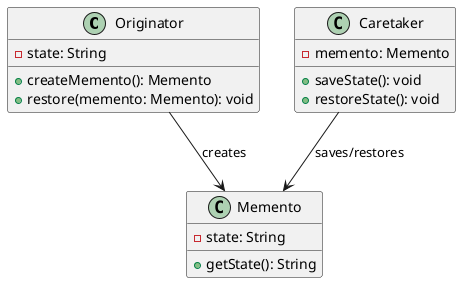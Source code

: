 @startuml
class Originator {
    -state: String
    +createMemento(): Memento
    +restore(memento: Memento): void
}

class Memento {
    -state: String
    +getState(): String
}

class Caretaker {
    -memento: Memento
    +saveState(): void
    +restoreState(): void
}

Originator --> Memento : creates
Caretaker --> Memento : saves/restores
@enduml